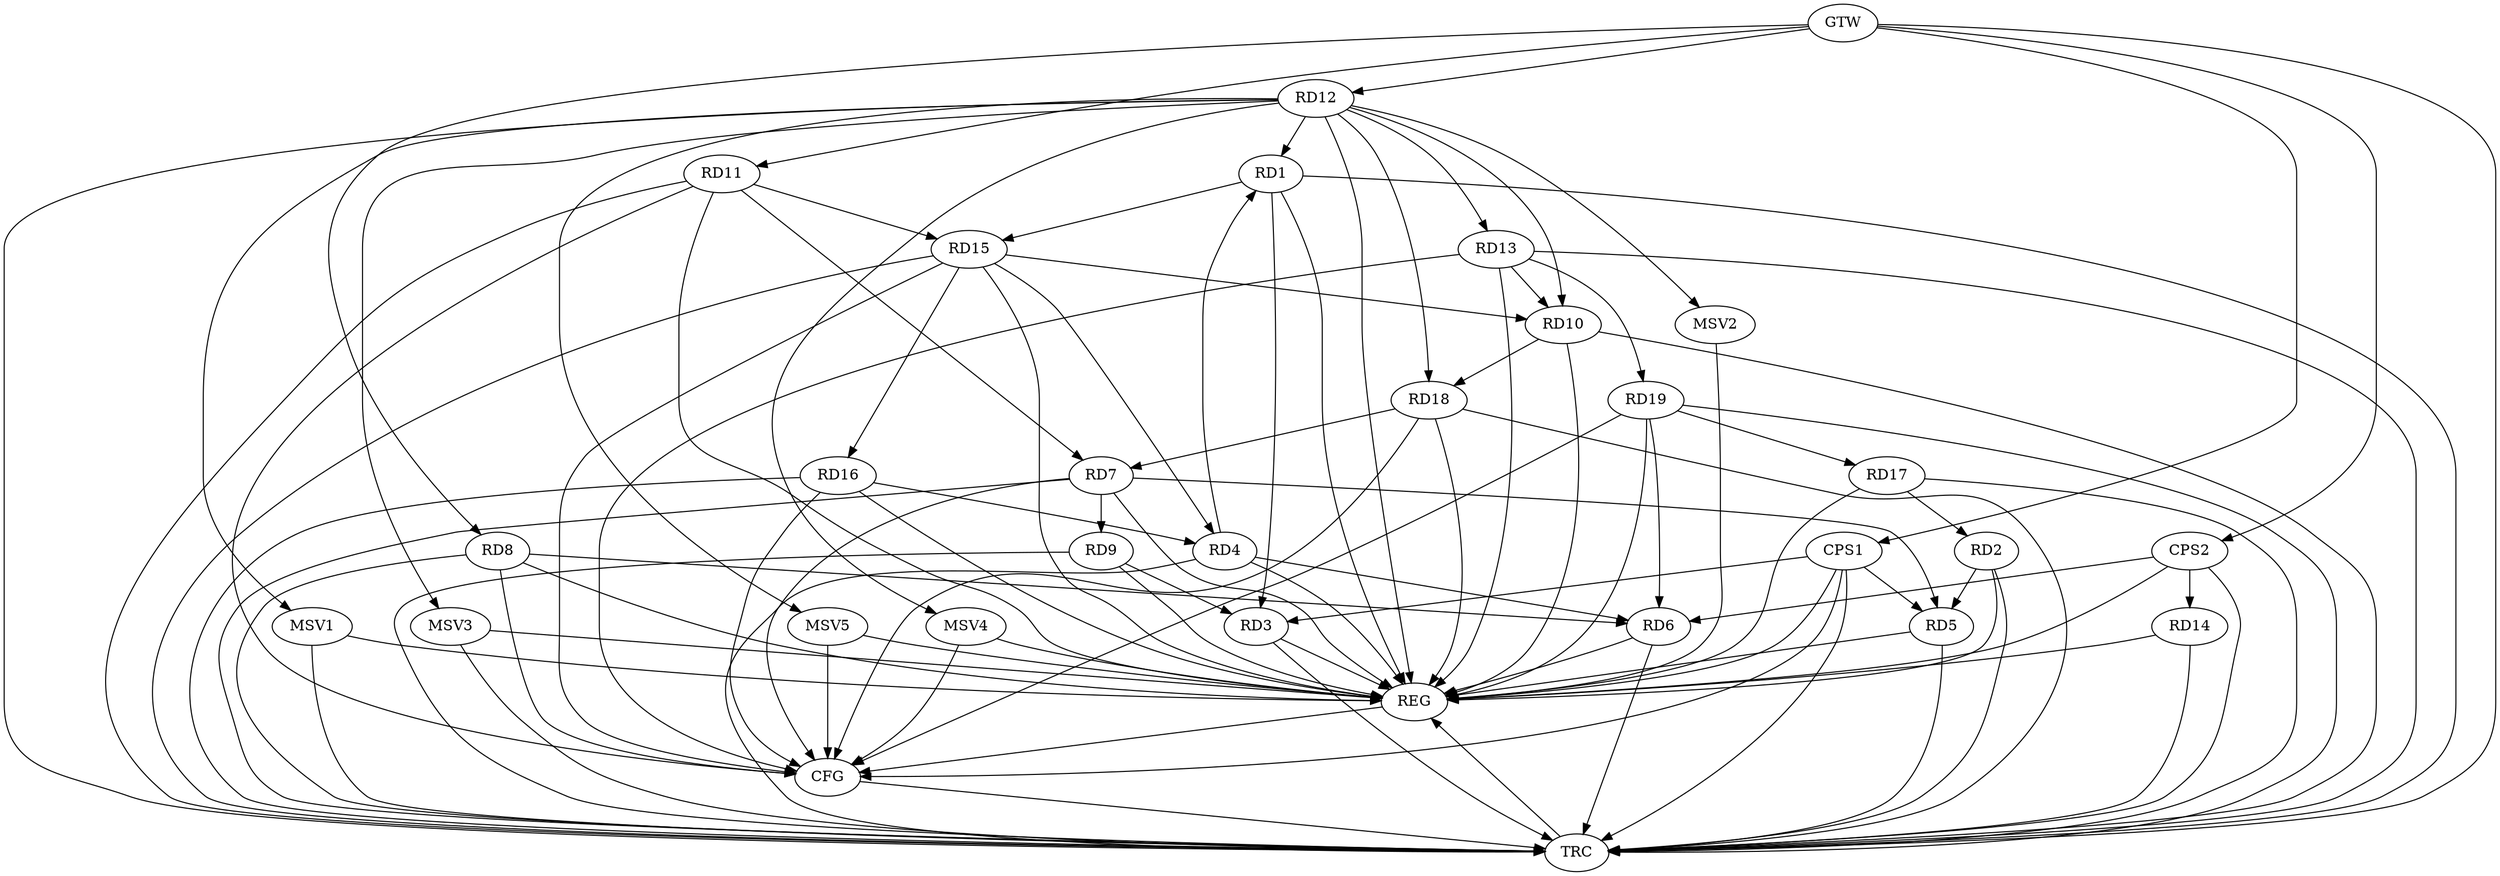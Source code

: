strict digraph G {
  RD1 [ label="RD1" ];
  RD2 [ label="RD2" ];
  RD3 [ label="RD3" ];
  RD4 [ label="RD4" ];
  RD5 [ label="RD5" ];
  RD6 [ label="RD6" ];
  RD7 [ label="RD7" ];
  RD8 [ label="RD8" ];
  RD9 [ label="RD9" ];
  RD10 [ label="RD10" ];
  RD11 [ label="RD11" ];
  RD12 [ label="RD12" ];
  RD13 [ label="RD13" ];
  RD14 [ label="RD14" ];
  RD15 [ label="RD15" ];
  RD16 [ label="RD16" ];
  RD17 [ label="RD17" ];
  RD18 [ label="RD18" ];
  RD19 [ label="RD19" ];
  CPS1 [ label="CPS1" ];
  CPS2 [ label="CPS2" ];
  GTW [ label="GTW" ];
  REG [ label="REG" ];
  CFG [ label="CFG" ];
  TRC [ label="TRC" ];
  MSV1 [ label="MSV1" ];
  MSV2 [ label="MSV2" ];
  MSV3 [ label="MSV3" ];
  MSV4 [ label="MSV4" ];
  MSV5 [ label="MSV5" ];
  RD1 -> RD3;
  RD4 -> RD1;
  RD12 -> RD1;
  RD1 -> RD15;
  RD2 -> RD5;
  RD17 -> RD2;
  RD9 -> RD3;
  RD4 -> RD6;
  RD15 -> RD4;
  RD16 -> RD4;
  RD7 -> RD5;
  RD8 -> RD6;
  RD19 -> RD6;
  RD7 -> RD9;
  RD11 -> RD7;
  RD18 -> RD7;
  RD12 -> RD10;
  RD13 -> RD10;
  RD15 -> RD10;
  RD10 -> RD18;
  RD11 -> RD15;
  RD12 -> RD13;
  RD12 -> RD18;
  RD13 -> RD19;
  RD15 -> RD16;
  RD19 -> RD17;
  CPS1 -> RD3;
  CPS1 -> RD5;
  CPS2 -> RD6;
  CPS2 -> RD14;
  GTW -> RD8;
  GTW -> RD11;
  GTW -> RD12;
  GTW -> CPS1;
  GTW -> CPS2;
  RD1 -> REG;
  RD2 -> REG;
  RD3 -> REG;
  RD4 -> REG;
  RD5 -> REG;
  RD6 -> REG;
  RD7 -> REG;
  RD8 -> REG;
  RD9 -> REG;
  RD10 -> REG;
  RD11 -> REG;
  RD12 -> REG;
  RD13 -> REG;
  RD14 -> REG;
  RD15 -> REG;
  RD16 -> REG;
  RD17 -> REG;
  RD18 -> REG;
  RD19 -> REG;
  CPS1 -> REG;
  CPS2 -> REG;
  RD13 -> CFG;
  RD18 -> CFG;
  RD11 -> CFG;
  RD19 -> CFG;
  RD15 -> CFG;
  CPS1 -> CFG;
  RD7 -> CFG;
  RD16 -> CFG;
  RD8 -> CFG;
  REG -> CFG;
  RD1 -> TRC;
  RD2 -> TRC;
  RD3 -> TRC;
  RD4 -> TRC;
  RD5 -> TRC;
  RD6 -> TRC;
  RD7 -> TRC;
  RD8 -> TRC;
  RD9 -> TRC;
  RD10 -> TRC;
  RD11 -> TRC;
  RD12 -> TRC;
  RD13 -> TRC;
  RD14 -> TRC;
  RD15 -> TRC;
  RD16 -> TRC;
  RD17 -> TRC;
  RD18 -> TRC;
  RD19 -> TRC;
  CPS1 -> TRC;
  CPS2 -> TRC;
  GTW -> TRC;
  CFG -> TRC;
  TRC -> REG;
  RD12 -> MSV1;
  MSV1 -> REG;
  MSV1 -> TRC;
  RD12 -> MSV2;
  RD12 -> MSV3;
  MSV2 -> REG;
  MSV3 -> REG;
  MSV3 -> TRC;
  RD12 -> MSV4;
  MSV4 -> REG;
  MSV4 -> CFG;
  RD12 -> MSV5;
  MSV5 -> REG;
  MSV5 -> CFG;
}
